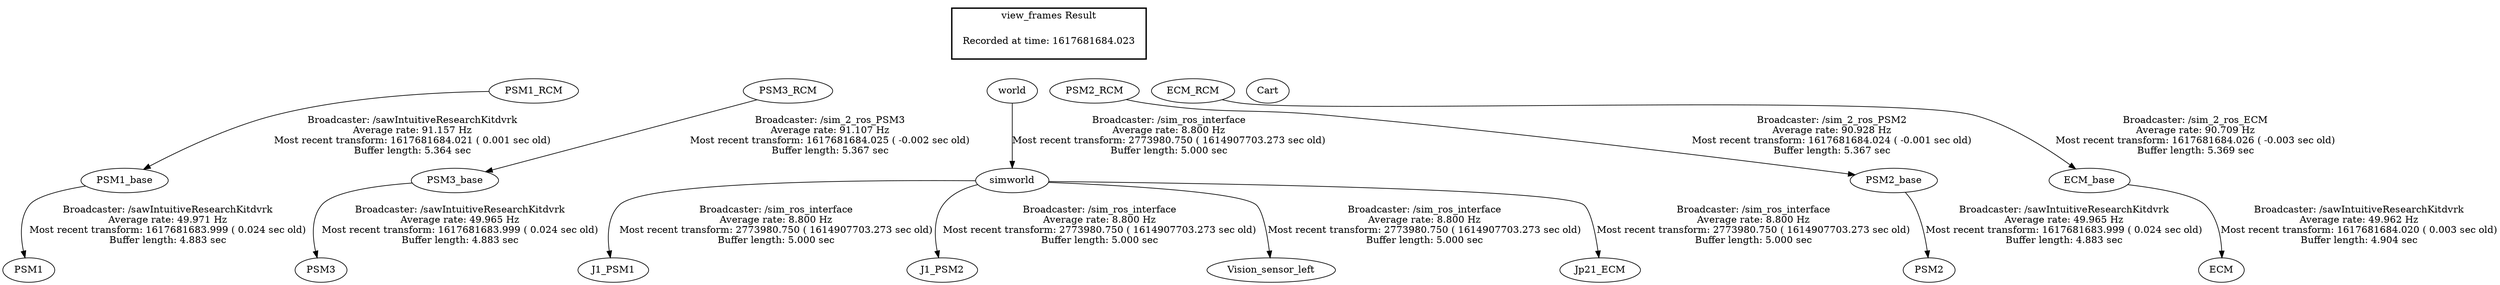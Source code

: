 digraph G {
"PSM1_RCM" -> "PSM1_base"[label="Broadcaster: /sawIntuitiveResearchKitdvrk\nAverage rate: 91.157 Hz\nMost recent transform: 1617681684.021 ( 0.001 sec old)\nBuffer length: 5.364 sec\n"];
"PSM3_RCM" -> "PSM3_base"[label="Broadcaster: /sim_2_ros_PSM3\nAverage rate: 91.107 Hz\nMost recent transform: 1617681684.025 ( -0.002 sec old)\nBuffer length: 5.367 sec\n"];
"simworld" -> "J1_PSM1"[label="Broadcaster: /sim_ros_interface\nAverage rate: 8.800 Hz\nMost recent transform: 2773980.750 ( 1614907703.273 sec old)\nBuffer length: 5.000 sec\n"];
"world" -> "simworld"[label="Broadcaster: /sim_ros_interface\nAverage rate: 8.800 Hz\nMost recent transform: 2773980.750 ( 1614907703.273 sec old)\nBuffer length: 5.000 sec\n"];
"simworld" -> "J1_PSM2"[label="Broadcaster: /sim_ros_interface\nAverage rate: 8.800 Hz\nMost recent transform: 2773980.750 ( 1614907703.273 sec old)\nBuffer length: 5.000 sec\n"];
"simworld" -> "Vision_sensor_left"[label="Broadcaster: /sim_ros_interface\nAverage rate: 8.800 Hz\nMost recent transform: 2773980.750 ( 1614907703.273 sec old)\nBuffer length: 5.000 sec\n"];
"simworld" -> "Jp21_ECM"[label="Broadcaster: /sim_ros_interface\nAverage rate: 8.800 Hz\nMost recent transform: 2773980.750 ( 1614907703.273 sec old)\nBuffer length: 5.000 sec\n"];
"PSM2_RCM" -> "PSM2_base"[label="Broadcaster: /sim_2_ros_PSM2\nAverage rate: 90.928 Hz\nMost recent transform: 1617681684.024 ( -0.001 sec old)\nBuffer length: 5.367 sec\n"];
"ECM_base" -> "ECM"[label="Broadcaster: /sawIntuitiveResearchKitdvrk\nAverage rate: 49.962 Hz\nMost recent transform: 1617681684.020 ( 0.003 sec old)\nBuffer length: 4.904 sec\n"];
"ECM_RCM" -> "ECM_base"[label="Broadcaster: /sim_2_ros_ECM\nAverage rate: 90.709 Hz\nMost recent transform: 1617681684.026 ( -0.003 sec old)\nBuffer length: 5.369 sec\n"];
"PSM1_base" -> "PSM1"[label="Broadcaster: /sawIntuitiveResearchKitdvrk\nAverage rate: 49.971 Hz\nMost recent transform: 1617681683.999 ( 0.024 sec old)\nBuffer length: 4.883 sec\n"];
"PSM2_base" -> "PSM2"[label="Broadcaster: /sawIntuitiveResearchKitdvrk\nAverage rate: 49.965 Hz\nMost recent transform: 1617681683.999 ( 0.024 sec old)\nBuffer length: 4.883 sec\n"];
"PSM3_base" -> "PSM3"[label="Broadcaster: /sawIntuitiveResearchKitdvrk\nAverage rate: 49.965 Hz\nMost recent transform: 1617681683.999 ( 0.024 sec old)\nBuffer length: 4.883 sec\n"];
edge [style=invis];
 subgraph cluster_legend { style=bold; color=black; label ="view_frames Result";
"Recorded at time: 1617681684.023"[ shape=plaintext ] ;
 }->"PSM1_RCM";
edge [style=invis];
 subgraph cluster_legend { style=bold; color=black; label ="view_frames Result";
"Recorded at time: 1617681684.023"[ shape=plaintext ] ;
 }->"PSM3_RCM";
edge [style=invis];
 subgraph cluster_legend { style=bold; color=black; label ="view_frames Result";
"Recorded at time: 1617681684.023"[ shape=plaintext ] ;
 }->"world";
edge [style=invis];
 subgraph cluster_legend { style=bold; color=black; label ="view_frames Result";
"Recorded at time: 1617681684.023"[ shape=plaintext ] ;
 }->"PSM2_RCM";
edge [style=invis];
 subgraph cluster_legend { style=bold; color=black; label ="view_frames Result";
"Recorded at time: 1617681684.023"[ shape=plaintext ] ;
 }->"ECM_RCM";
edge [style=invis];
 subgraph cluster_legend { style=bold; color=black; label ="view_frames Result";
"Recorded at time: 1617681684.023"[ shape=plaintext ] ;
 }->"Cart";
}